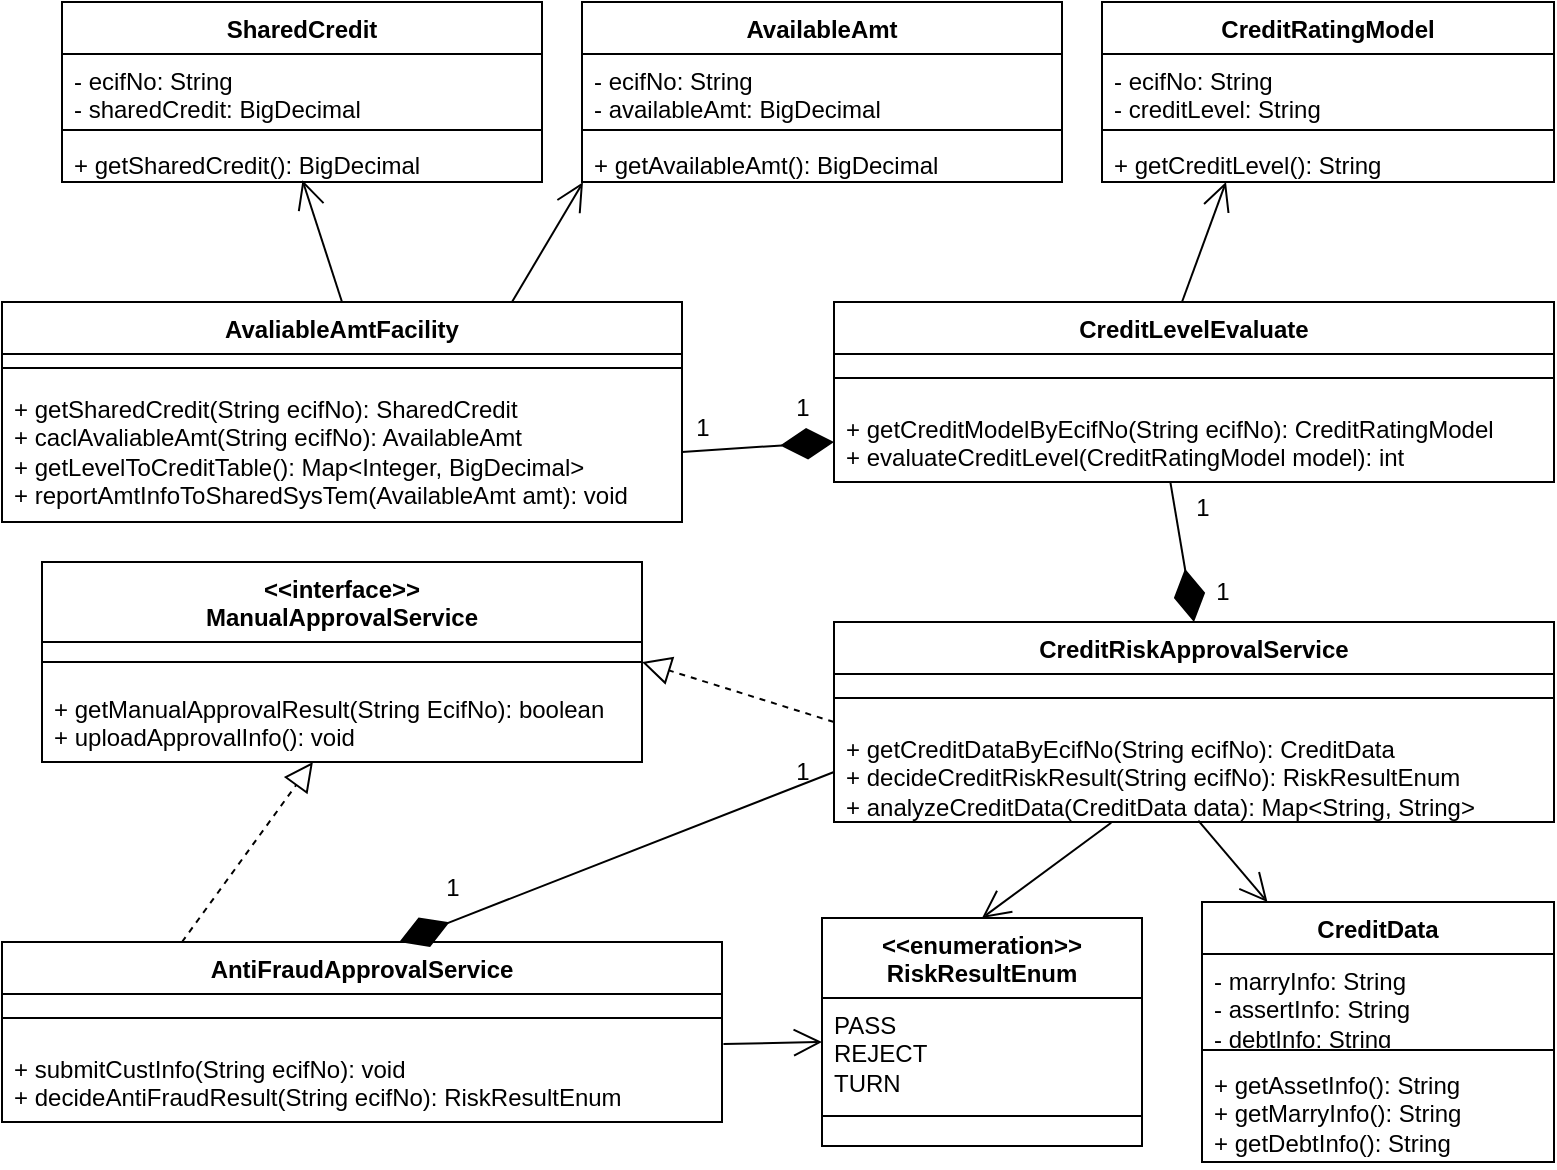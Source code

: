 <mxfile version="21.6.5" type="github">
  <diagram name="第 1 页" id="nujMItkQvAbVNNYGcNMh">
    <mxGraphModel dx="1166" dy="775" grid="1" gridSize="10" guides="1" tooltips="1" connect="1" arrows="1" fold="1" page="1" pageScale="1" pageWidth="827" pageHeight="1169" math="0" shadow="0">
      <root>
        <mxCell id="0" />
        <mxCell id="1" parent="0" />
        <mxCell id="LWc6yBgg0FcKB93T4zAy-1" value="AvaliableAmtFacility" style="swimlane;fontStyle=1;align=center;verticalAlign=top;childLayout=stackLayout;horizontal=1;startSize=26;horizontalStack=0;resizeParent=1;resizeParentMax=0;resizeLast=0;collapsible=1;marginBottom=0;whiteSpace=wrap;html=1;" parent="1" vertex="1">
          <mxGeometry x="20" y="260" width="340" height="110" as="geometry" />
        </mxCell>
        <mxCell id="LWc6yBgg0FcKB93T4zAy-3" value="" style="line;strokeWidth=1;fillColor=none;align=left;verticalAlign=middle;spacingTop=-1;spacingLeft=3;spacingRight=3;rotatable=0;labelPosition=right;points=[];portConstraint=eastwest;strokeColor=inherit;" parent="LWc6yBgg0FcKB93T4zAy-1" vertex="1">
          <mxGeometry y="26" width="340" height="14" as="geometry" />
        </mxCell>
        <mxCell id="LWc6yBgg0FcKB93T4zAy-4" value="+ getSharedCredit(String ecifNo): SharedCredit&lt;br&gt;+ caclAvaliableAmt(String ecifNo): AvailableAmt&lt;br&gt;+ getLevelToCreditTable(): Map&amp;lt;Integer, BigDecimal&amp;gt;&lt;br&gt;+ reportAmtInfoToSharedSysTem(AvailableAmt amt): void" style="text;strokeColor=none;fillColor=none;align=left;verticalAlign=top;spacingLeft=4;spacingRight=4;overflow=hidden;rotatable=0;points=[[0,0.5],[1,0.5]];portConstraint=eastwest;whiteSpace=wrap;html=1;" parent="LWc6yBgg0FcKB93T4zAy-1" vertex="1">
          <mxGeometry y="40" width="340" height="70" as="geometry" />
        </mxCell>
        <mxCell id="LWc6yBgg0FcKB93T4zAy-5" value="SharedCredit" style="swimlane;fontStyle=1;align=center;verticalAlign=top;childLayout=stackLayout;horizontal=1;startSize=26;horizontalStack=0;resizeParent=1;resizeParentMax=0;resizeLast=0;collapsible=1;marginBottom=0;whiteSpace=wrap;html=1;" parent="1" vertex="1">
          <mxGeometry x="50" y="110" width="240" height="90" as="geometry" />
        </mxCell>
        <mxCell id="LWc6yBgg0FcKB93T4zAy-6" value="- ecifNo: String&lt;br&gt;- sharedCredit: BigDecimal" style="text;strokeColor=none;fillColor=none;align=left;verticalAlign=top;spacingLeft=4;spacingRight=4;overflow=hidden;rotatable=0;points=[[0,0.5],[1,0.5]];portConstraint=eastwest;whiteSpace=wrap;html=1;" parent="LWc6yBgg0FcKB93T4zAy-5" vertex="1">
          <mxGeometry y="26" width="240" height="34" as="geometry" />
        </mxCell>
        <mxCell id="LWc6yBgg0FcKB93T4zAy-7" value="" style="line;strokeWidth=1;fillColor=none;align=left;verticalAlign=middle;spacingTop=-1;spacingLeft=3;spacingRight=3;rotatable=0;labelPosition=right;points=[];portConstraint=eastwest;strokeColor=inherit;" parent="LWc6yBgg0FcKB93T4zAy-5" vertex="1">
          <mxGeometry y="60" width="240" height="8" as="geometry" />
        </mxCell>
        <mxCell id="LWc6yBgg0FcKB93T4zAy-8" value="+ getSharedCredit(): BigDecimal" style="text;strokeColor=none;fillColor=none;align=left;verticalAlign=top;spacingLeft=4;spacingRight=4;overflow=hidden;rotatable=0;points=[[0,0.5],[1,0.5]];portConstraint=eastwest;whiteSpace=wrap;html=1;" parent="LWc6yBgg0FcKB93T4zAy-5" vertex="1">
          <mxGeometry y="68" width="240" height="22" as="geometry" />
        </mxCell>
        <mxCell id="LWc6yBgg0FcKB93T4zAy-9" value="" style="endArrow=open;endFill=1;endSize=12;html=1;rounded=0;entryX=0.501;entryY=0.96;entryDx=0;entryDy=0;entryPerimeter=0;exitX=0.5;exitY=0;exitDx=0;exitDy=0;" parent="1" source="LWc6yBgg0FcKB93T4zAy-1" target="LWc6yBgg0FcKB93T4zAy-8" edge="1">
          <mxGeometry width="160" relative="1" as="geometry">
            <mxPoint x="-60" y="230" as="sourcePoint" />
            <mxPoint x="100" y="230" as="targetPoint" />
          </mxGeometry>
        </mxCell>
        <mxCell id="LWc6yBgg0FcKB93T4zAy-14" value="CreditLevelEvaluate" style="swimlane;fontStyle=1;align=center;verticalAlign=top;childLayout=stackLayout;horizontal=1;startSize=26;horizontalStack=0;resizeParent=1;resizeParentMax=0;resizeLast=0;collapsible=1;marginBottom=0;whiteSpace=wrap;html=1;" parent="1" vertex="1">
          <mxGeometry x="436" y="260" width="360" height="90" as="geometry" />
        </mxCell>
        <mxCell id="LWc6yBgg0FcKB93T4zAy-16" value="" style="line;strokeWidth=1;fillColor=none;align=left;verticalAlign=middle;spacingTop=-1;spacingLeft=3;spacingRight=3;rotatable=0;labelPosition=right;points=[];portConstraint=eastwest;strokeColor=inherit;" parent="LWc6yBgg0FcKB93T4zAy-14" vertex="1">
          <mxGeometry y="26" width="360" height="24" as="geometry" />
        </mxCell>
        <mxCell id="LWc6yBgg0FcKB93T4zAy-17" value="+ getCreditModelByEcifNo(String ecifNo): CreditRatingModel&lt;br&gt;+ evaluateCreditLevel(CreditRatingModel model): int" style="text;strokeColor=none;fillColor=none;align=left;verticalAlign=top;spacingLeft=4;spacingRight=4;overflow=hidden;rotatable=0;points=[[0,0.5],[1,0.5]];portConstraint=eastwest;whiteSpace=wrap;html=1;" parent="LWc6yBgg0FcKB93T4zAy-14" vertex="1">
          <mxGeometry y="50" width="360" height="40" as="geometry" />
        </mxCell>
        <mxCell id="LWc6yBgg0FcKB93T4zAy-18" value="AvailableAmt" style="swimlane;fontStyle=1;align=center;verticalAlign=top;childLayout=stackLayout;horizontal=1;startSize=26;horizontalStack=0;resizeParent=1;resizeParentMax=0;resizeLast=0;collapsible=1;marginBottom=0;whiteSpace=wrap;html=1;" parent="1" vertex="1">
          <mxGeometry x="310" y="110" width="240" height="90" as="geometry" />
        </mxCell>
        <mxCell id="LWc6yBgg0FcKB93T4zAy-19" value="- ecifNo: String&lt;br&gt;- availableAmt: BigDecimal" style="text;strokeColor=none;fillColor=none;align=left;verticalAlign=top;spacingLeft=4;spacingRight=4;overflow=hidden;rotatable=0;points=[[0,0.5],[1,0.5]];portConstraint=eastwest;whiteSpace=wrap;html=1;" parent="LWc6yBgg0FcKB93T4zAy-18" vertex="1">
          <mxGeometry y="26" width="240" height="34" as="geometry" />
        </mxCell>
        <mxCell id="LWc6yBgg0FcKB93T4zAy-20" value="" style="line;strokeWidth=1;fillColor=none;align=left;verticalAlign=middle;spacingTop=-1;spacingLeft=3;spacingRight=3;rotatable=0;labelPosition=right;points=[];portConstraint=eastwest;strokeColor=inherit;" parent="LWc6yBgg0FcKB93T4zAy-18" vertex="1">
          <mxGeometry y="60" width="240" height="8" as="geometry" />
        </mxCell>
        <mxCell id="LWc6yBgg0FcKB93T4zAy-21" value="+ getAvailableAmt(): BigDecimal" style="text;strokeColor=none;fillColor=none;align=left;verticalAlign=top;spacingLeft=4;spacingRight=4;overflow=hidden;rotatable=0;points=[[0,0.5],[1,0.5]];portConstraint=eastwest;whiteSpace=wrap;html=1;" parent="LWc6yBgg0FcKB93T4zAy-18" vertex="1">
          <mxGeometry y="68" width="240" height="22" as="geometry" />
        </mxCell>
        <mxCell id="LWc6yBgg0FcKB93T4zAy-22" value="" style="endArrow=open;endFill=1;endSize=12;html=1;rounded=0;entryX=0.002;entryY=1.008;entryDx=0;entryDy=0;entryPerimeter=0;exitX=0.75;exitY=0;exitDx=0;exitDy=0;" parent="1" source="LWc6yBgg0FcKB93T4zAy-1" target="LWc6yBgg0FcKB93T4zAy-21" edge="1">
          <mxGeometry width="160" relative="1" as="geometry">
            <mxPoint x="260" y="250" as="sourcePoint" />
            <mxPoint x="175" y="208" as="targetPoint" />
          </mxGeometry>
        </mxCell>
        <mxCell id="LWc6yBgg0FcKB93T4zAy-23" value="CreditRatingModel" style="swimlane;fontStyle=1;align=center;verticalAlign=top;childLayout=stackLayout;horizontal=1;startSize=26;horizontalStack=0;resizeParent=1;resizeParentMax=0;resizeLast=0;collapsible=1;marginBottom=0;whiteSpace=wrap;html=1;" parent="1" vertex="1">
          <mxGeometry x="570" y="110" width="226" height="90" as="geometry" />
        </mxCell>
        <mxCell id="LWc6yBgg0FcKB93T4zAy-24" value="- ecifNo: String&lt;br&gt;- creditLevel: String" style="text;strokeColor=none;fillColor=none;align=left;verticalAlign=top;spacingLeft=4;spacingRight=4;overflow=hidden;rotatable=0;points=[[0,0.5],[1,0.5]];portConstraint=eastwest;whiteSpace=wrap;html=1;" parent="LWc6yBgg0FcKB93T4zAy-23" vertex="1">
          <mxGeometry y="26" width="226" height="34" as="geometry" />
        </mxCell>
        <mxCell id="LWc6yBgg0FcKB93T4zAy-25" value="" style="line;strokeWidth=1;fillColor=none;align=left;verticalAlign=middle;spacingTop=-1;spacingLeft=3;spacingRight=3;rotatable=0;labelPosition=right;points=[];portConstraint=eastwest;strokeColor=inherit;" parent="LWc6yBgg0FcKB93T4zAy-23" vertex="1">
          <mxGeometry y="60" width="226" height="8" as="geometry" />
        </mxCell>
        <mxCell id="LWc6yBgg0FcKB93T4zAy-26" value="+ getCreditLevel(): String" style="text;strokeColor=none;fillColor=none;align=left;verticalAlign=top;spacingLeft=4;spacingRight=4;overflow=hidden;rotatable=0;points=[[0,0.5],[1,0.5]];portConstraint=eastwest;whiteSpace=wrap;html=1;" parent="LWc6yBgg0FcKB93T4zAy-23" vertex="1">
          <mxGeometry y="68" width="226" height="22" as="geometry" />
        </mxCell>
        <mxCell id="LWc6yBgg0FcKB93T4zAy-27" value="" style="endArrow=open;endFill=1;endSize=12;html=1;rounded=0;entryX=0.002;entryY=1.008;entryDx=0;entryDy=0;entryPerimeter=0;exitX=0.75;exitY=0;exitDx=0;exitDy=0;" parent="1" edge="1">
          <mxGeometry width="160" relative="1" as="geometry">
            <mxPoint x="610" y="260" as="sourcePoint" />
            <mxPoint x="632" y="200" as="targetPoint" />
          </mxGeometry>
        </mxCell>
        <mxCell id="LWc6yBgg0FcKB93T4zAy-28" value="" style="endArrow=diamondThin;endFill=1;endSize=24;html=1;rounded=0;entryX=0;entryY=0.5;entryDx=0;entryDy=0;exitX=1;exitY=0.5;exitDx=0;exitDy=0;" parent="1" source="LWc6yBgg0FcKB93T4zAy-4" target="LWc6yBgg0FcKB93T4zAy-17" edge="1">
          <mxGeometry width="160" relative="1" as="geometry">
            <mxPoint x="400" y="430" as="sourcePoint" />
            <mxPoint x="353" y="320" as="targetPoint" />
          </mxGeometry>
        </mxCell>
        <mxCell id="LWc6yBgg0FcKB93T4zAy-29" value="CreditRiskApprovalService" style="swimlane;fontStyle=1;align=center;verticalAlign=top;childLayout=stackLayout;horizontal=1;startSize=26;horizontalStack=0;resizeParent=1;resizeParentMax=0;resizeLast=0;collapsible=1;marginBottom=0;whiteSpace=wrap;html=1;" parent="1" vertex="1">
          <mxGeometry x="436" y="420" width="360" height="100" as="geometry" />
        </mxCell>
        <mxCell id="LWc6yBgg0FcKB93T4zAy-30" value="" style="line;strokeWidth=1;fillColor=none;align=left;verticalAlign=middle;spacingTop=-1;spacingLeft=3;spacingRight=3;rotatable=0;labelPosition=right;points=[];portConstraint=eastwest;strokeColor=inherit;" parent="LWc6yBgg0FcKB93T4zAy-29" vertex="1">
          <mxGeometry y="26" width="360" height="24" as="geometry" />
        </mxCell>
        <mxCell id="LWc6yBgg0FcKB93T4zAy-31" value="+ getCreditDataByEcifNo(String ecifNo): CreditData&lt;br&gt;+ decideCreditRiskResult(String ecifNo): RiskResultEnum&lt;br&gt;+ analyzeCreditData(CreditData data): Map&amp;lt;String, String&amp;gt;" style="text;strokeColor=none;fillColor=none;align=left;verticalAlign=top;spacingLeft=4;spacingRight=4;overflow=hidden;rotatable=0;points=[[0,0.5],[1,0.5]];portConstraint=eastwest;whiteSpace=wrap;html=1;" parent="LWc6yBgg0FcKB93T4zAy-29" vertex="1">
          <mxGeometry y="50" width="360" height="50" as="geometry" />
        </mxCell>
        <mxCell id="LWc6yBgg0FcKB93T4zAy-32" value="&amp;lt;&amp;lt;interface&amp;gt;&amp;gt;&lt;br&gt;ManualApprovalService" style="swimlane;fontStyle=1;align=center;verticalAlign=top;childLayout=stackLayout;horizontal=1;startSize=40;horizontalStack=0;resizeParent=1;resizeParentMax=0;resizeLast=0;collapsible=1;marginBottom=0;whiteSpace=wrap;html=1;" parent="1" vertex="1">
          <mxGeometry x="40" y="390" width="300" height="100" as="geometry" />
        </mxCell>
        <mxCell id="LWc6yBgg0FcKB93T4zAy-33" value="" style="line;strokeWidth=1;fillColor=none;align=left;verticalAlign=middle;spacingTop=-1;spacingLeft=3;spacingRight=3;rotatable=0;labelPosition=right;points=[];portConstraint=eastwest;strokeColor=inherit;" parent="LWc6yBgg0FcKB93T4zAy-32" vertex="1">
          <mxGeometry y="40" width="300" height="20" as="geometry" />
        </mxCell>
        <mxCell id="LWc6yBgg0FcKB93T4zAy-34" value="+ getManualApprovalResult(String EcifNo): boolean&lt;br&gt;+ uploadApprovalInfo(): void" style="text;strokeColor=none;fillColor=none;align=left;verticalAlign=top;spacingLeft=4;spacingRight=4;overflow=hidden;rotatable=0;points=[[0,0.5],[1,0.5]];portConstraint=eastwest;whiteSpace=wrap;html=1;" parent="LWc6yBgg0FcKB93T4zAy-32" vertex="1">
          <mxGeometry y="60" width="300" height="40" as="geometry" />
        </mxCell>
        <mxCell id="LWc6yBgg0FcKB93T4zAy-35" value="" style="endArrow=block;dashed=1;endFill=0;endSize=12;html=1;rounded=0;entryX=1;entryY=0.5;entryDx=0;entryDy=0;exitX=0;exitY=0.5;exitDx=0;exitDy=0;" parent="1" source="LWc6yBgg0FcKB93T4zAy-29" target="LWc6yBgg0FcKB93T4zAy-32" edge="1">
          <mxGeometry width="160" relative="1" as="geometry">
            <mxPoint x="380" y="500" as="sourcePoint" />
            <mxPoint x="540" y="500" as="targetPoint" />
          </mxGeometry>
        </mxCell>
        <mxCell id="LWc6yBgg0FcKB93T4zAy-46" value="" style="endArrow=diamondThin;endFill=1;endSize=24;html=1;rounded=0;entryX=0.5;entryY=0;entryDx=0;entryDy=0;exitX=0.467;exitY=0.992;exitDx=0;exitDy=0;exitPerimeter=0;" parent="1" source="LWc6yBgg0FcKB93T4zAy-17" target="LWc6yBgg0FcKB93T4zAy-29" edge="1">
          <mxGeometry width="160" relative="1" as="geometry">
            <mxPoint x="550" y="385" as="sourcePoint" />
            <mxPoint x="626" y="370" as="targetPoint" />
          </mxGeometry>
        </mxCell>
        <mxCell id="LWc6yBgg0FcKB93T4zAy-47" value="CreditData" style="swimlane;fontStyle=1;align=center;verticalAlign=top;childLayout=stackLayout;horizontal=1;startSize=26;horizontalStack=0;resizeParent=1;resizeParentMax=0;resizeLast=0;collapsible=1;marginBottom=0;whiteSpace=wrap;html=1;" parent="1" vertex="1">
          <mxGeometry x="620" y="560" width="176" height="130" as="geometry" />
        </mxCell>
        <mxCell id="LWc6yBgg0FcKB93T4zAy-48" value="- marryInfo: String&lt;br&gt;- assertInfo: String&lt;br&gt;- debtInfo: String" style="text;strokeColor=none;fillColor=none;align=left;verticalAlign=top;spacingLeft=4;spacingRight=4;overflow=hidden;rotatable=0;points=[[0,0.5],[1,0.5]];portConstraint=eastwest;whiteSpace=wrap;html=1;" parent="LWc6yBgg0FcKB93T4zAy-47" vertex="1">
          <mxGeometry y="26" width="176" height="44" as="geometry" />
        </mxCell>
        <mxCell id="LWc6yBgg0FcKB93T4zAy-49" value="" style="line;strokeWidth=1;fillColor=none;align=left;verticalAlign=middle;spacingTop=-1;spacingLeft=3;spacingRight=3;rotatable=0;labelPosition=right;points=[];portConstraint=eastwest;strokeColor=inherit;" parent="LWc6yBgg0FcKB93T4zAy-47" vertex="1">
          <mxGeometry y="70" width="176" height="8" as="geometry" />
        </mxCell>
        <mxCell id="LWc6yBgg0FcKB93T4zAy-50" value="+ getAssetInfo(): String&lt;br&gt;+ getMarryInfo(): String&lt;br&gt;+ getDebtInfo(): String" style="text;strokeColor=none;fillColor=none;align=left;verticalAlign=top;spacingLeft=4;spacingRight=4;overflow=hidden;rotatable=0;points=[[0,0.5],[1,0.5]];portConstraint=eastwest;whiteSpace=wrap;html=1;" parent="LWc6yBgg0FcKB93T4zAy-47" vertex="1">
          <mxGeometry y="78" width="176" height="52" as="geometry" />
        </mxCell>
        <mxCell id="LWc6yBgg0FcKB93T4zAy-51" value="" style="endArrow=open;endFill=1;endSize=12;html=1;rounded=0;exitX=0.506;exitY=0.987;exitDx=0;exitDy=0;exitPerimeter=0;" parent="1" source="LWc6yBgg0FcKB93T4zAy-31" target="LWc6yBgg0FcKB93T4zAy-47" edge="1">
          <mxGeometry width="160" relative="1" as="geometry">
            <mxPoint x="660" y="505" as="sourcePoint" />
            <mxPoint x="736" y="560" as="targetPoint" />
          </mxGeometry>
        </mxCell>
        <mxCell id="LWc6yBgg0FcKB93T4zAy-52" value="AntiFraudApprovalService" style="swimlane;fontStyle=1;align=center;verticalAlign=top;childLayout=stackLayout;horizontal=1;startSize=26;horizontalStack=0;resizeParent=1;resizeParentMax=0;resizeLast=0;collapsible=1;marginBottom=0;whiteSpace=wrap;html=1;" parent="1" vertex="1">
          <mxGeometry x="20" y="580" width="360" height="90" as="geometry" />
        </mxCell>
        <mxCell id="LWc6yBgg0FcKB93T4zAy-53" value="" style="line;strokeWidth=1;fillColor=none;align=left;verticalAlign=middle;spacingTop=-1;spacingLeft=3;spacingRight=3;rotatable=0;labelPosition=right;points=[];portConstraint=eastwest;strokeColor=inherit;" parent="LWc6yBgg0FcKB93T4zAy-52" vertex="1">
          <mxGeometry y="26" width="360" height="24" as="geometry" />
        </mxCell>
        <mxCell id="LWc6yBgg0FcKB93T4zAy-54" value="+ submitCustInfo(String ecifNo): void&lt;br&gt;+ decideAntiFraudResult(String ecifNo): RiskResultEnum" style="text;strokeColor=none;fillColor=none;align=left;verticalAlign=top;spacingLeft=4;spacingRight=4;overflow=hidden;rotatable=0;points=[[0,0.5],[1,0.5]];portConstraint=eastwest;whiteSpace=wrap;html=1;" parent="LWc6yBgg0FcKB93T4zAy-52" vertex="1">
          <mxGeometry y="50" width="360" height="40" as="geometry" />
        </mxCell>
        <mxCell id="LWc6yBgg0FcKB93T4zAy-55" value="" style="endArrow=diamondThin;endFill=1;endSize=24;html=1;rounded=0;entryX=0.5;entryY=0;entryDx=0;entryDy=0;exitX=0;exitY=0.5;exitDx=0;exitDy=0;" parent="1" source="LWc6yBgg0FcKB93T4zAy-31" edge="1">
          <mxGeometry width="160" relative="1" as="geometry">
            <mxPoint x="360.0" y="525.45" as="sourcePoint" />
            <mxPoint x="218.6" y="580" as="targetPoint" />
          </mxGeometry>
        </mxCell>
        <mxCell id="LWc6yBgg0FcKB93T4zAy-56" value="" style="endArrow=block;dashed=1;endFill=0;endSize=12;html=1;rounded=0;exitX=0.25;exitY=0;exitDx=0;exitDy=0;" parent="1" source="LWc6yBgg0FcKB93T4zAy-52" target="LWc6yBgg0FcKB93T4zAy-34" edge="1">
          <mxGeometry width="160" relative="1" as="geometry">
            <mxPoint x="166" y="555" as="sourcePoint" />
            <mxPoint x="70" y="550" as="targetPoint" />
          </mxGeometry>
        </mxCell>
        <mxCell id="glQUe7IPwAwSsz3Q0e0L-1" value="&lt;b style=&quot;border-color: var(--border-color);&quot;&gt;&amp;lt;&amp;lt;enumeration&amp;gt;&amp;gt;&lt;br style=&quot;border-color: var(--border-color);&quot;&gt;RiskResultEnum&lt;/b&gt;" style="swimlane;fontStyle=1;align=center;verticalAlign=top;childLayout=stackLayout;horizontal=1;startSize=40;horizontalStack=0;resizeParent=1;resizeParentMax=0;resizeLast=0;collapsible=1;marginBottom=0;whiteSpace=wrap;html=1;" vertex="1" parent="1">
          <mxGeometry x="430" y="568" width="160" height="114" as="geometry" />
        </mxCell>
        <mxCell id="glQUe7IPwAwSsz3Q0e0L-2" value="PASS&lt;br&gt;REJECT&lt;br&gt;TURN" style="text;strokeColor=none;fillColor=none;align=left;verticalAlign=top;spacingLeft=4;spacingRight=4;overflow=hidden;rotatable=0;points=[[0,0.5],[1,0.5]];portConstraint=eastwest;whiteSpace=wrap;html=1;" vertex="1" parent="glQUe7IPwAwSsz3Q0e0L-1">
          <mxGeometry y="40" width="160" height="44" as="geometry" />
        </mxCell>
        <mxCell id="glQUe7IPwAwSsz3Q0e0L-3" value="" style="line;strokeWidth=1;fillColor=none;align=left;verticalAlign=middle;spacingTop=-1;spacingLeft=3;spacingRight=3;rotatable=0;labelPosition=right;points=[];portConstraint=eastwest;strokeColor=inherit;" vertex="1" parent="glQUe7IPwAwSsz3Q0e0L-1">
          <mxGeometry y="84" width="160" height="30" as="geometry" />
        </mxCell>
        <mxCell id="glQUe7IPwAwSsz3Q0e0L-5" value="1" style="text;html=1;align=center;verticalAlign=middle;resizable=0;points=[];autosize=1;strokeColor=none;fillColor=none;" vertex="1" parent="1">
          <mxGeometry x="355" y="308" width="30" height="30" as="geometry" />
        </mxCell>
        <mxCell id="glQUe7IPwAwSsz3Q0e0L-6" value="1" style="text;html=1;align=center;verticalAlign=middle;resizable=0;points=[];autosize=1;strokeColor=none;fillColor=none;" vertex="1" parent="1">
          <mxGeometry x="405" y="298" width="30" height="30" as="geometry" />
        </mxCell>
        <mxCell id="glQUe7IPwAwSsz3Q0e0L-7" value="1" style="text;html=1;align=center;verticalAlign=middle;resizable=0;points=[];autosize=1;strokeColor=none;fillColor=none;" vertex="1" parent="1">
          <mxGeometry x="605" y="348" width="30" height="30" as="geometry" />
        </mxCell>
        <mxCell id="glQUe7IPwAwSsz3Q0e0L-8" value="1" style="text;html=1;align=center;verticalAlign=middle;resizable=0;points=[];autosize=1;strokeColor=none;fillColor=none;" vertex="1" parent="1">
          <mxGeometry x="615" y="390" width="30" height="30" as="geometry" />
        </mxCell>
        <mxCell id="glQUe7IPwAwSsz3Q0e0L-9" value="1" style="text;html=1;align=center;verticalAlign=middle;resizable=0;points=[];autosize=1;strokeColor=none;fillColor=none;" vertex="1" parent="1">
          <mxGeometry x="405" y="480" width="30" height="30" as="geometry" />
        </mxCell>
        <mxCell id="glQUe7IPwAwSsz3Q0e0L-10" value="1" style="text;html=1;align=center;verticalAlign=middle;resizable=0;points=[];autosize=1;strokeColor=none;fillColor=none;" vertex="1" parent="1">
          <mxGeometry x="230" y="538" width="30" height="30" as="geometry" />
        </mxCell>
        <mxCell id="glQUe7IPwAwSsz3Q0e0L-11" value="" style="endArrow=open;endFill=1;endSize=12;html=1;rounded=0;exitX=0.385;exitY=1.007;exitDx=0;exitDy=0;exitPerimeter=0;entryX=0.5;entryY=0;entryDx=0;entryDy=0;" edge="1" parent="1" source="LWc6yBgg0FcKB93T4zAy-31" target="glQUe7IPwAwSsz3Q0e0L-1">
          <mxGeometry width="160" relative="1" as="geometry">
            <mxPoint x="628" y="529" as="sourcePoint" />
            <mxPoint x="663" y="570" as="targetPoint" />
          </mxGeometry>
        </mxCell>
        <mxCell id="glQUe7IPwAwSsz3Q0e0L-12" value="" style="endArrow=open;endFill=1;endSize=12;html=1;rounded=0;exitX=1.002;exitY=0.025;exitDx=0;exitDy=0;exitPerimeter=0;entryX=0;entryY=0.5;entryDx=0;entryDy=0;" edge="1" parent="1" source="LWc6yBgg0FcKB93T4zAy-54" target="glQUe7IPwAwSsz3Q0e0L-2">
          <mxGeometry width="160" relative="1" as="geometry">
            <mxPoint x="585" y="530" as="sourcePoint" />
            <mxPoint x="520" y="578" as="targetPoint" />
          </mxGeometry>
        </mxCell>
      </root>
    </mxGraphModel>
  </diagram>
</mxfile>

